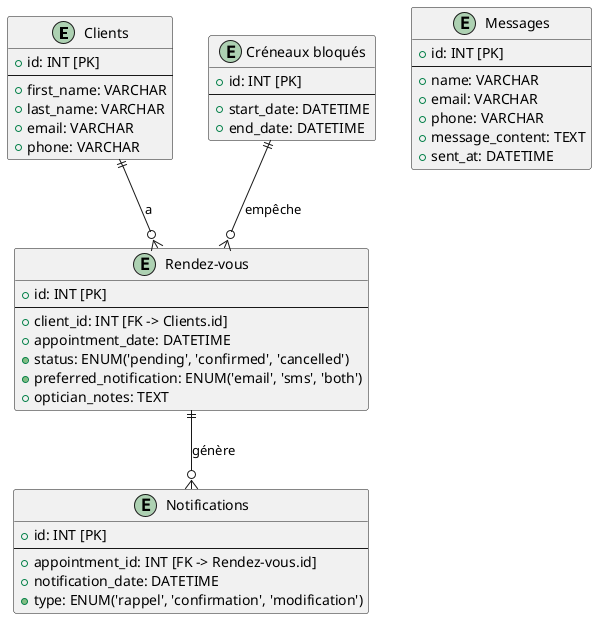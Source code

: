 @startuml ERD_Diagram
entity "Clients" {
  + id: INT [PK]
  --
  + first_name: VARCHAR
  + last_name: VARCHAR
  + email: VARCHAR
  + phone: VARCHAR
}

entity "Rendez-vous" {
  + id: INT [PK]
  --
  + client_id: INT [FK -> Clients.id]
  + appointment_date: DATETIME
  + status: ENUM('pending', 'confirmed', 'cancelled')
  + preferred_notification: ENUM('email', 'sms', 'both')
  + optician_notes: TEXT
}

entity "Créneaux bloqués" {
  + id: INT [PK]
  --
  + start_date: DATETIME
  + end_date: DATETIME
}

entity "Notifications" {
  + id: INT [PK]
  --
  + appointment_id: INT [FK -> Rendez-vous.id]
  + notification_date: DATETIME
  + type: ENUM('rappel', 'confirmation', 'modification')
}

entity "Messages" {
  + id: INT [PK]
  --
  + name: VARCHAR
  + email: VARCHAR
  + phone: VARCHAR
  + message_content: TEXT
  + sent_at: DATETIME
}

Clients ||--o{ "Rendez-vous" : "a"
"Rendez-vous" ||--o{ Notifications : "génère"
"Créneaux bloqués" ||--o{ "Rendez-vous" : "empêche"
@enduml